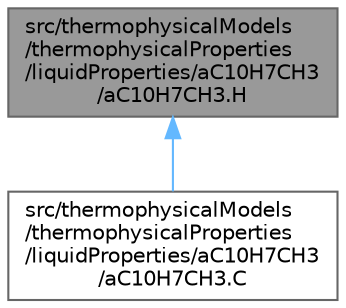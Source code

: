 digraph "src/thermophysicalModels/thermophysicalProperties/liquidProperties/aC10H7CH3/aC10H7CH3.H"
{
 // LATEX_PDF_SIZE
  bgcolor="transparent";
  edge [fontname=Helvetica,fontsize=10,labelfontname=Helvetica,labelfontsize=10];
  node [fontname=Helvetica,fontsize=10,shape=box,height=0.2,width=0.4];
  Node1 [id="Node000001",label="src/thermophysicalModels\l/thermophysicalProperties\l/liquidProperties/aC10H7CH3\l/aC10H7CH3.H",height=0.2,width=0.4,color="gray40", fillcolor="grey60", style="filled", fontcolor="black",tooltip=" "];
  Node1 -> Node2 [id="edge1_Node000001_Node000002",dir="back",color="steelblue1",style="solid",tooltip=" "];
  Node2 [id="Node000002",label="src/thermophysicalModels\l/thermophysicalProperties\l/liquidProperties/aC10H7CH3\l/aC10H7CH3.C",height=0.2,width=0.4,color="grey40", fillcolor="white", style="filled",URL="$aC10H7CH3_8C.html",tooltip=" "];
}
